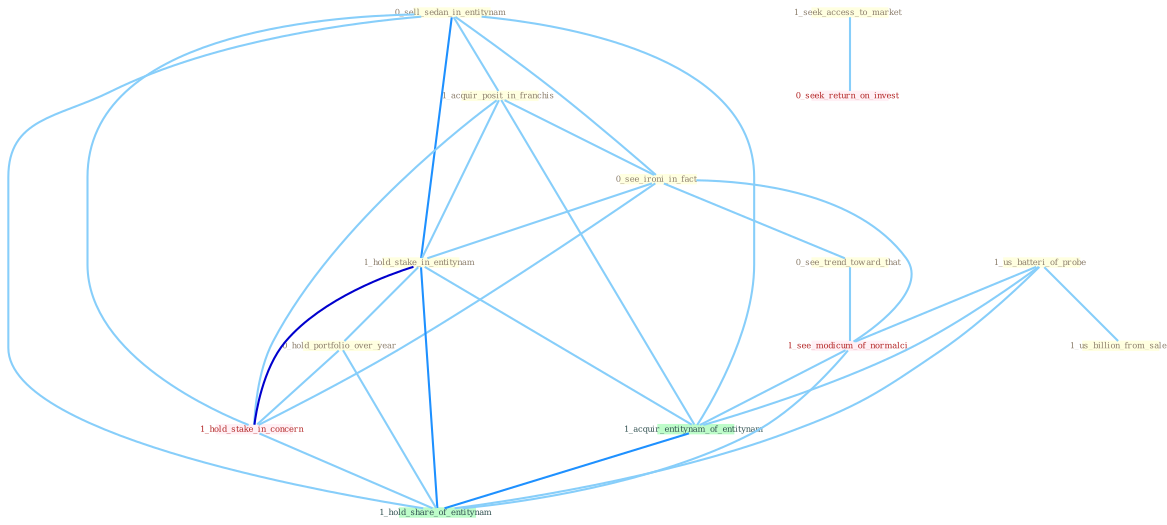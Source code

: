 Graph G{ 
    node
    [shape=polygon,style=filled,width=.5,height=.06,color="#BDFCC9",fixedsize=true,fontsize=4,
    fontcolor="#2f4f4f"];
    {node
    [color="#ffffe0", fontcolor="#8b7d6b"] "0_sell_sedan_in_entitynam " "1_acquir_posit_in_franchis " "1_us_batteri_of_probe " "0_see_ironi_in_fact " "0_see_trend_toward_that " "1_hold_stake_in_entitynam " "1_seek_access_to_market " "0_hold_portfolio_over_year " "1_us_billion_from_sale "}
{node [color="#fff0f5", fontcolor="#b22222"] "1_hold_stake_in_concern " "0_seek_return_on_invest " "1_see_modicum_of_normalci "}
edge [color="#B0E2FF"];

	"0_sell_sedan_in_entitynam " -- "1_acquir_posit_in_franchis " [w="1", color="#87cefa" ];
	"0_sell_sedan_in_entitynam " -- "0_see_ironi_in_fact " [w="1", color="#87cefa" ];
	"0_sell_sedan_in_entitynam " -- "1_hold_stake_in_entitynam " [w="2", color="#1e90ff" , len=0.8];
	"0_sell_sedan_in_entitynam " -- "1_hold_stake_in_concern " [w="1", color="#87cefa" ];
	"0_sell_sedan_in_entitynam " -- "1_acquir_entitynam_of_entitynam " [w="1", color="#87cefa" ];
	"0_sell_sedan_in_entitynam " -- "1_hold_share_of_entitynam " [w="1", color="#87cefa" ];
	"1_acquir_posit_in_franchis " -- "0_see_ironi_in_fact " [w="1", color="#87cefa" ];
	"1_acquir_posit_in_franchis " -- "1_hold_stake_in_entitynam " [w="1", color="#87cefa" ];
	"1_acquir_posit_in_franchis " -- "1_hold_stake_in_concern " [w="1", color="#87cefa" ];
	"1_acquir_posit_in_franchis " -- "1_acquir_entitynam_of_entitynam " [w="1", color="#87cefa" ];
	"1_us_batteri_of_probe " -- "1_us_billion_from_sale " [w="1", color="#87cefa" ];
	"1_us_batteri_of_probe " -- "1_see_modicum_of_normalci " [w="1", color="#87cefa" ];
	"1_us_batteri_of_probe " -- "1_acquir_entitynam_of_entitynam " [w="1", color="#87cefa" ];
	"1_us_batteri_of_probe " -- "1_hold_share_of_entitynam " [w="1", color="#87cefa" ];
	"0_see_ironi_in_fact " -- "0_see_trend_toward_that " [w="1", color="#87cefa" ];
	"0_see_ironi_in_fact " -- "1_hold_stake_in_entitynam " [w="1", color="#87cefa" ];
	"0_see_ironi_in_fact " -- "1_hold_stake_in_concern " [w="1", color="#87cefa" ];
	"0_see_ironi_in_fact " -- "1_see_modicum_of_normalci " [w="1", color="#87cefa" ];
	"0_see_trend_toward_that " -- "1_see_modicum_of_normalci " [w="1", color="#87cefa" ];
	"1_hold_stake_in_entitynam " -- "0_hold_portfolio_over_year " [w="1", color="#87cefa" ];
	"1_hold_stake_in_entitynam " -- "1_hold_stake_in_concern " [w="3", color="#0000cd" , len=0.6];
	"1_hold_stake_in_entitynam " -- "1_acquir_entitynam_of_entitynam " [w="1", color="#87cefa" ];
	"1_hold_stake_in_entitynam " -- "1_hold_share_of_entitynam " [w="2", color="#1e90ff" , len=0.8];
	"1_seek_access_to_market " -- "0_seek_return_on_invest " [w="1", color="#87cefa" ];
	"0_hold_portfolio_over_year " -- "1_hold_stake_in_concern " [w="1", color="#87cefa" ];
	"0_hold_portfolio_over_year " -- "1_hold_share_of_entitynam " [w="1", color="#87cefa" ];
	"1_hold_stake_in_concern " -- "1_hold_share_of_entitynam " [w="1", color="#87cefa" ];
	"1_see_modicum_of_normalci " -- "1_acquir_entitynam_of_entitynam " [w="1", color="#87cefa" ];
	"1_see_modicum_of_normalci " -- "1_hold_share_of_entitynam " [w="1", color="#87cefa" ];
	"1_acquir_entitynam_of_entitynam " -- "1_hold_share_of_entitynam " [w="2", color="#1e90ff" , len=0.8];
}